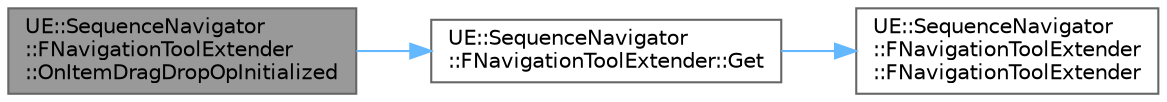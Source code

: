 digraph "UE::SequenceNavigator::FNavigationToolExtender::OnItemDragDropOpInitialized"
{
 // INTERACTIVE_SVG=YES
 // LATEX_PDF_SIZE
  bgcolor="transparent";
  edge [fontname=Helvetica,fontsize=10,labelfontname=Helvetica,labelfontsize=10];
  node [fontname=Helvetica,fontsize=10,shape=box,height=0.2,width=0.4];
  rankdir="LR";
  Node1 [id="Node000001",label="UE::SequenceNavigator\l::FNavigationToolExtender\l::OnItemDragDropOpInitialized",height=0.2,width=0.4,color="gray40", fillcolor="grey60", style="filled", fontcolor="black",tooltip="Event called when the FNavigationToolItemDragDropOp has been created and initialized in FNavigationTo..."];
  Node1 -> Node2 [id="edge1_Node000001_Node000002",color="steelblue1",style="solid",tooltip=" "];
  Node2 [id="Node000002",label="UE::SequenceNavigator\l::FNavigationToolExtender::Get",height=0.2,width=0.4,color="grey40", fillcolor="white", style="filled",URL="$d0/d4e/classUE_1_1SequenceNavigator_1_1FNavigationToolExtender.html#a5027ebf0ff40b02452b87cac2a094081",tooltip=" "];
  Node2 -> Node3 [id="edge2_Node000002_Node000003",color="steelblue1",style="solid",tooltip=" "];
  Node3 [id="Node000003",label="UE::SequenceNavigator\l::FNavigationToolExtender\l::FNavigationToolExtender",height=0.2,width=0.4,color="grey40", fillcolor="white", style="filled",URL="$d0/d4e/classUE_1_1SequenceNavigator_1_1FNavigationToolExtender.html#a927a84efc5b208e973858a2e8e9d3106",tooltip=" "];
}
